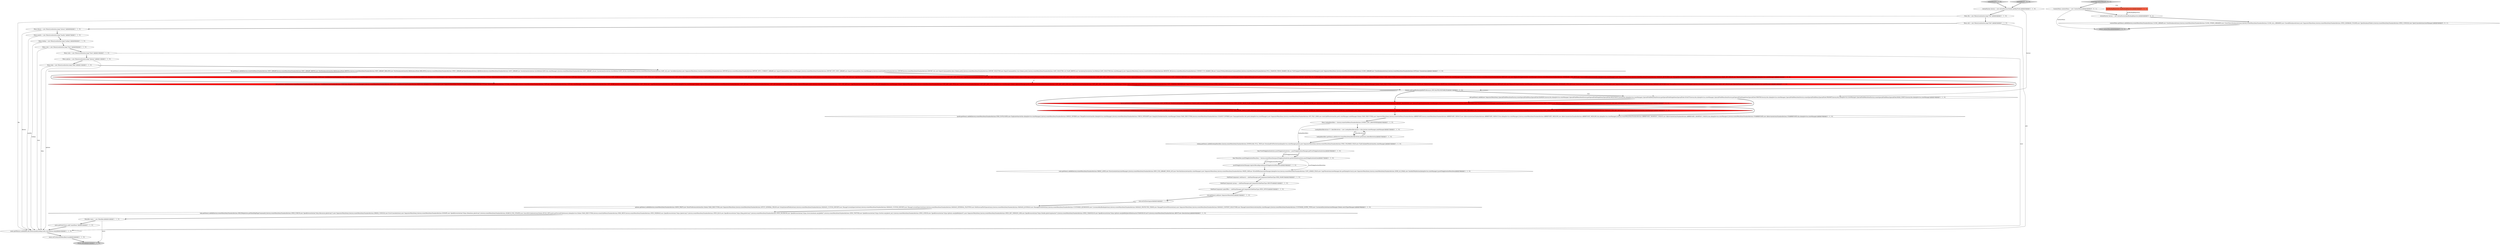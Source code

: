 digraph {
10 [style = filled, label = "Menu edit = new Menu(Localization.lang(\"Edit\"))@@@5@@@['1', '1', '0']", fillcolor = white, shape = ellipse image = "AAA0AAABBB1BBB"];
2 [style = filled, label = "view.setOnShowing(null)@@@34@@@['1', '1', '0']", fillcolor = white, shape = ellipse image = "AAA0AAABBB1BBB"];
25 [style = filled, label = "Menu lookupIdentifiers = factory.createSubMenu(StandardActions.LOOKUP_DOC_IDENTIFIER)@@@20@@@['1', '1', '0']", fillcolor = white, shape = ellipse image = "AAA0AAABBB1BBB"];
33 [style = filled, label = "ActionFactory factory = new ActionFactory(Globals.getKeyPrefs())@@@3@@@['1', '1', '0']", fillcolor = white, shape = ellipse image = "AAA0AAABBB1BBB"];
40 [style = filled, label = "ActionFactory factory = new ActionFactory(keyBindingRepository)@@@4@@@['0', '0', '1']", fillcolor = white, shape = ellipse image = "AAA0AAABBB3BBB"];
20 [style = filled, label = "return menu@@@45@@@['1', '1', '0']", fillcolor = lightgray, shape = ellipse image = "AAA0AAABBB1BBB"];
6 [style = filled, label = "lookupIdentifiers.getItems().add(factory.createMenuItem(identifierAction.getAction(),identifierAction))@@@23@@@['1', '1', '0']", fillcolor = white, shape = ellipse image = "AAA0AAABBB1BBB"];
26 [style = filled, label = "MenuBar menu = new MenuBar()@@@41@@@['1', '1', '0']", fillcolor = white, shape = ellipse image = "AAA0AAABBB1BBB"];
3 [style = filled, label = "file.getItems().addAll(factory.createSubMenu(StandardActions.NEW_LIBRARY,factory.createMenuItem(StandardActions.NEW_LIBRARY_BIBTEX,new NewDatabaseAction(this,BibDatabaseMode.BIBTEX)),factory.createMenuItem(StandardActions.NEW_LIBRARY_BIBLATEX,new NewDatabaseAction(this,BibDatabaseMode.BIBLATEX))),factory.createMenuItem(StandardActions.OPEN_LIBRARY,getOpenDatabaseAction()),fileHistory,factory.createMenuItem(StandardActions.SAVE_LIBRARY,new SaveAction(SaveAction.SaveMethod.SAVE,this,stateManager)),factory.createMenuItem(StandardActions.SAVE_LIBRARY_AS,new SaveAction(SaveAction.SaveMethod.SAVE_AS,this,stateManager)),factory.createMenuItem(StandardActions.SAVE_ALL,new SaveAllAction(this)),new SeparatorMenuItem(),factory.createSubMenu(StandardActions.IMPORT,factory.createMenuItem(StandardActions.IMPORT_INTO_CURRENT_LIBRARY,new ImportCommand(this,false,stateManager)),factory.createMenuItem(StandardActions.IMPORT_INTO_NEW_LIBRARY,new ImportCommand(this,true,stateManager))),factory.createSubMenu(StandardActions.EXPORT,factory.createMenuItem(StandardActions.EXPORT_ALL,new ExportCommand(this,false,Globals.prefs)),factory.createMenuItem(StandardActions.EXPORT_SELECTED,new ExportCommand(this,true,Globals.prefs)),factory.createMenuItem(StandardActions.SAVE_SELECTED_AS_PLAIN_BIBTEX,new SaveAction(SaveAction.SaveMethod.SAVE_SELECTED,this,stateManager))),new SeparatorMenuItem(),factory.createSubMenu(StandardActions.REMOTE_DB,factory.createMenuItem(StandardActions.CONNECT_TO_SHARED_DB,new ConnectToSharedDatabaseCommand(this)),factory.createMenuItem(StandardActions.PULL_CHANGES_FROM_SHARED_DB,new PullChangesFromSharedAction(stateManager))),new SeparatorMenuItem(),factory.createMenuItem(StandardActions.CLOSE_LIBRARY,new CloseDatabaseAction()),factory.createMenuItem(StandardActions.QUIT,new CloseAction()))@@@13@@@['1', '1', '0']", fillcolor = white, shape = ellipse image = "AAA0AAABBB1BBB"];
19 [style = filled, label = "Menu options = new Menu(Localization.lang(\"Options\"))@@@11@@@['1', '1', '0']", fillcolor = white, shape = ellipse image = "AAA0AAABBB1BBB"];
9 [style = filled, label = "tools.getItems().addAll(factory.createMenuItem(StandardActions.PARSE_LATEX,new ParseLatexAction(stateManager)),factory.createMenuItem(StandardActions.NEW_SUB_LIBRARY_FROM_AUX,new NewSubLibraryAction(this,stateManager)),new SeparatorMenuItem(),factory.createMenuItem(StandardActions.WRITE_XMP,new WriteXMPAction(stateManager,dialogService)),factory.createMenuItem(StandardActions.COPY_LINKED_FILES,new CopyFilesAction(stateManager,this.getDialogService())),new SeparatorMenuItem(),factory.createMenuItem(StandardActions.SEND_AS_EMAIL,new SendAsEMailAction(dialogService,stateManager)),pushToApplicationMenuItem)@@@29@@@['1', '1', '0']", fillcolor = white, shape = ellipse image = "AAA0AAABBB1BBB"];
32 [style = filled, label = "Menu lookup = new Menu(Localization.lang(\"Lookup\"))@@@8@@@['1', '1', '0']", fillcolor = white, shape = ellipse image = "AAA0AAABBB1BBB"];
15 [style = filled, label = "edit.getItems().addAll(new SeparatorMenuItem(),SpecialFieldMenuItemFactory.createSpecialFieldMenu(SpecialField.RANKING,factory,this,dialogService,stateManager),SpecialFieldMenuItemFactory.getSpecialFieldSingleItem(SpecialField.RELEVANCE,factory,this,dialogService,stateManager),SpecialFieldMenuItemFactory.getSpecialFieldSingleItem(SpecialField.QUALITY,factory,this,dialogService,stateManager),SpecialFieldMenuItemFactory.getSpecialFieldSingleItem(SpecialField.PRINTED,factory,this,dialogService,stateManager),SpecialFieldMenuItemFactory.createSpecialFieldMenu(SpecialField.PRIORITY,factory,this,dialogService,stateManager),SpecialFieldMenuItemFactory.createSpecialFieldMenu(SpecialField.READ_STATUS,factory,this,dialogService,stateManager))@@@16@@@['1', '1', '0']", fillcolor = white, shape = ellipse image = "AAA0AAABBB1BBB"];
30 [style = filled, label = "pushToApplicationsManager.registerReconfigurable(pushToApplicationMenuItem)@@@28@@@['1', '1', '0']", fillcolor = white, shape = ellipse image = "AAA0AAABBB1BBB"];
17 [style = filled, label = "help.getItems().addAll(factory.createMenuItem(StandardActions.HELP,HelpAction.getMainHelpPageCommand()),factory.createMenuItem(StandardActions.OPEN_FORUM,new OpenBrowserAction(\"http://discourse.jabref.org/\")),new SeparatorMenuItem(),factory.createMenuItem(StandardActions.ERROR_CONSOLE,new ErrorConsoleAction()),new SeparatorMenuItem(),factory.createMenuItem(StandardActions.DONATE,new OpenBrowserAction(\"https://donations.jabref.org\")),factory.createMenuItem(StandardActions.SEARCH_FOR_UPDATES,new SearchForUpdateAction(Globals.BUILD_INFO,prefs.getVersionPreferences(),dialogService,Globals.TASK_EXECUTOR)),factory.createSubMenu(StandardActions.WEB_MENU,factory.createMenuItem(StandardActions.OPEN_WEBPAGE,new OpenBrowserAction(\"https://jabref.org/\")),factory.createMenuItem(StandardActions.OPEN_BLOG,new OpenBrowserAction(\"https://blog.jabref.org/\")),factory.createMenuItem(StandardActions.OPEN_FACEBOOK,new OpenBrowserAction(\"https://www.facebook.com/JabRef/\")),factory.createMenuItem(StandardActions.OPEN_TWITTER,new OpenBrowserAction(\"https://twitter.com/jabref_org\")),factory.createMenuItem(StandardActions.OPEN_GITHUB,new OpenBrowserAction(\"https://github.com/JabRef/jabref\")),new SeparatorMenuItem(),factory.createMenuItem(StandardActions.OPEN_DEV_VERSION_LINK,new OpenBrowserAction(\"https://builds.jabref.org/master/\")),factory.createMenuItem(StandardActions.OPEN_CHANGELOG,new OpenBrowserAction(\"https://github.com/JabRef/jabref/blob/master/CHANGELOG.md\"))),factory.createMenuItem(StandardActions.ABOUT,new AboutAction()))@@@40@@@['1', '1', '0']", fillcolor = white, shape = ellipse image = "AAA0AAABBB1BBB"];
41 [style = filled, label = "contextMenu.getItems().addAll(factory.createMenuItem(StandardActions.CLOSE_LIBRARY,new CloseDatabaseAction()),factory.createMenuItem(StandardActions.CLOSE_OTHER_LIBRARIES,new CloseOthersDatabaseAction()),factory.createMenuItem(StandardActions.CLOSE_ALL_LIBRARIES,new CloseAllDatabaseAction()),new SeparatorMenuItem(),factory.createMenuItem(StandardActions.OPEN_DATABASE_FOLDER,new OpenDatabaseFolder()),factory.createMenuItem(StandardActions.OPEN_CONSOLE,new OpenConsoleAction(stateManager)))@@@5@@@['0', '0', '1']", fillcolor = white, shape = ellipse image = "AAA0AAABBB3BBB"];
18 [style = filled, label = "Menu file = new Menu(Localization.lang(\"File\"))@@@4@@@['1', '1', '0']", fillcolor = white, shape = ellipse image = "AAA0AAABBB1BBB"];
45 [style = filled, label = "createTabContextMenu['0', '0', '1']", fillcolor = lightgray, shape = diamond image = "AAA0AAABBB3BBB"];
1 [style = filled, label = "SidePaneComponent groups = sidePaneManager.getComponent(SidePaneType.GROUPS)@@@31@@@['1', '1', '0']", fillcolor = white, shape = ellipse image = "AAA0AAABBB1BBB"];
31 [style = filled, label = "options.getItems().addAll(factory.createMenuItem(StandardActions.SHOW_PREFS,new ShowPreferencesAction(this,Globals.TASK_EXECUTOR)),new SeparatorMenuItem(),factory.createMenuItem(StandardActions.SETUP_GENERAL_FIELDS,new SetupGeneralFieldsAction()),factory.createMenuItem(StandardActions.MANAGE_CUSTOM_IMPORTS,new ManageCustomImportsAction()),factory.createMenuItem(StandardActions.MANAGE_CUSTOM_EXPORTS,new ManageCustomExportsAction()),factory.createMenuItem(StandardActions.MANAGE_EXTERNAL_FILETYPES,new EditExternalFileTypesAction()),factory.createMenuItem(StandardActions.MANAGE_JOURNALS,new ManageJournalsAction()),factory.createMenuItem(StandardActions.CUSTOMIZE_KEYBINDING,new CustomizeKeyBindingAction()),factory.createMenuItem(StandardActions.MANAGE_PROTECTED_TERMS,new ManageProtectedTermsAction()),new SeparatorMenuItem(),factory.createMenuItem(StandardActions.MANAGE_CONTENT_SELECTORS,new ManageContentSelectorAction(this,stateManager)),factory.createMenuItem(StandardActions.CUSTOMIZE_ENTRY_TYPES,new CustomizeEntryAction(stateManager,Globals.entryTypesManager)))@@@39@@@['1', '1', '0']", fillcolor = white, shape = ellipse image = "AAA0AAABBB1BBB"];
42 [style = filled, label = "return contextMenu@@@6@@@['0', '0', '1']", fillcolor = lightgray, shape = ellipse image = "AAA0AAABBB3BBB"];
8 [style = filled, label = "SidePaneComponent webSearch = sidePaneManager.getComponent(SidePaneType.WEB_SEARCH)@@@30@@@['1', '1', '0']", fillcolor = white, shape = ellipse image = "AAA0AAABBB1BBB"];
44 [style = filled, label = "ContextMenu contextMenu = new ContextMenu()@@@3@@@['0', '0', '1']", fillcolor = white, shape = ellipse image = "AAA0AAABBB3BBB"];
27 [style = filled, label = "Globals.prefs.getBoolean(JabRefPreferences.SPECIALFIELDSENABLED)@@@15@@@['1', '1', '0']", fillcolor = white, shape = diamond image = "AAA0AAABBB1BBB"];
34 [style = filled, label = "menu.getStyleClass().add(\"mainMenu\")@@@42@@@['1', '1', '0']", fillcolor = white, shape = ellipse image = "AAA0AAABBB1BBB"];
22 [style = filled, label = "Menu help = new Menu(Localization.lang(\"Help\"))@@@12@@@['1', '1', '0']", fillcolor = white, shape = ellipse image = "AAA0AAABBB1BBB"];
24 [style = filled, label = "menu.setUseSystemMenuBar(true)@@@44@@@['1', '1', '0']", fillcolor = white, shape = ellipse image = "AAA0AAABBB1BBB"];
7 [style = filled, label = "lookup.getItems().addAll(lookupIdentifiers,factory.createMenuItem(StandardActions.DOWNLOAD_FULL_TEXT,new DownloadFullTextAction(dialogService,stateManager,prefs)),new SeparatorMenuItem(),factory.createMenuItem(StandardActions.FIND_UNLINKED_FILES,new FindUnlinkedFilesAction(this,stateManager)))@@@25@@@['1', '1', '0']", fillcolor = white, shape = ellipse image = "AAA0AAABBB1BBB"];
36 [style = filled, label = "menu.getMenus().addAll(file,edit,library,quality,lookup,tools,view,options,help)@@@43@@@['1', '1', '0']", fillcolor = white, shape = ellipse image = "AAA0AAABBB1BBB"];
16 [style = filled, label = "final MenuItem pushToApplicationMenuItem = factory.createMenuItem(pushToApplicationAction.getActionInformation(),pushToApplicationAction)@@@27@@@['1', '1', '0']", fillcolor = white, shape = ellipse image = "AAA0AAABBB1BBB"];
37 [style = filled, label = "library.getItems().addAll(factory.createMenuItem(StandardActions.NEW_ENTRY,new NewEntryAction(this,dialogService,Globals.prefs,stateManager)),factory.createMenuItem(StandardActions.NEW_ENTRY_FROM_PLAIN_TEXT,new ExtractBibtexAction(stateManager)),factory.createMenuItem(StandardActions.DELETE_ENTRY,new EditAction(StandardActions.DELETE_ENTRY,this,stateManager)),new SeparatorMenuItem(),factory.createMenuItem(StandardActions.LIBRARY_PROPERTIES,new LibraryPropertiesAction(this,stateManager)),factory.createMenuItem(StandardActions.EDIT_PREAMBLE,new PreambleEditor(stateManager,undoManager,this.getDialogService())),factory.createMenuItem(StandardActions.EDIT_STRINGS,new BibtexStringEditorAction(stateManager)),factory.createMenuItem(StandardActions.MANAGE_CITE_KEY_PATTERNS,new CitationKeyPatternAction(this,stateManager)))@@@18@@@['0', '1', '0']", fillcolor = red, shape = ellipse image = "AAA1AAABBB2BBB"];
14 [style = filled, label = "quality.getItems().addAll(factory.createMenuItem(StandardActions.FIND_DUPLICATES,new DuplicateSearch(this,dialogService,stateManager)),factory.createMenuItem(StandardActions.MERGE_ENTRIES,new MergeEntriesAction(this,dialogService,stateManager)),factory.createMenuItem(StandardActions.CHECK_INTEGRITY,new IntegrityCheckAction(this,stateManager,Globals.TASK_EXECUTOR)),factory.createMenuItem(StandardActions.CLEANUP_ENTRIES,new CleanupAction(this,this.prefs,dialogService,stateManager)),new SeparatorMenuItem(),factory.createMenuItem(StandardActions.SET_FILE_LINKS,new AutoLinkFilesAction(this,prefs,stateManager,undoManager,Globals.TASK_EXECUTOR)),new SeparatorMenuItem(),factory.createSubMenu(StandardActions.ABBREVIATE,factory.createMenuItem(StandardActions.ABBREVIATE_DEFAULT,new AbbreviateAction(StandardActions.ABBREVIATE_DEFAULT,this,dialogService,stateManager)),factory.createMenuItem(StandardActions.ABBREVIATE_MEDLINE,new AbbreviateAction(StandardActions.ABBREVIATE_MEDLINE,this,dialogService,stateManager)),factory.createMenuItem(StandardActions.ABBREVIATE_SHORTEST_UNIQUE,new AbbreviateAction(StandardActions.ABBREVIATE_SHORTEST_UNIQUE,this,dialogService,stateManager))),factory.createMenuItem(StandardActions.UNABBREVIATE,new AbbreviateAction(StandardActions.UNABBREVIATE,this,dialogService,stateManager)))@@@19@@@['1', '1', '0']", fillcolor = white, shape = ellipse image = "AAA0AAABBB1BBB"];
23 [style = filled, label = "Menu quality = new Menu(Localization.lang(\"Quality\"))@@@7@@@['1', '1', '0']", fillcolor = white, shape = ellipse image = "AAA0AAABBB1BBB"];
29 [style = filled, label = "final PushToApplicationAction pushToApplicationAction = pushToApplicationsManager.getPushToApplicationAction()@@@26@@@['1', '1', '0']", fillcolor = white, shape = ellipse image = "AAA0AAABBB1BBB"];
13 [style = filled, label = "Menu library = new Menu(Localization.lang(\"Library\"))@@@6@@@['1', '1', '0']", fillcolor = white, shape = ellipse image = "AAA0AAABBB1BBB"];
11 [style = filled, label = "Menu view = new Menu(Localization.lang(\"View\"))@@@9@@@['1', '1', '0']", fillcolor = white, shape = ellipse image = "AAA0AAABBB1BBB"];
38 [style = filled, label = "edit.getItems().addAll(factory.createMenuItem(StandardActions.UNDO,new UndoRedoAction(StandardActions.UNDO,this,dialogService,stateManager)),factory.createMenuItem(StandardActions.REDO,new UndoRedoAction(StandardActions.REDO,this,dialogService,stateManager)),new SeparatorMenuItem(),factory.createMenuItem(StandardActions.CUT,new EditAction(StandardActions.CUT,this,stateManager)),factory.createMenuItem(StandardActions.COPY,new EditAction(StandardActions.COPY,this,stateManager)),factory.createSubMenu(StandardActions.COPY_MORE,factory.createMenuItem(StandardActions.COPY_TITLE,new CopyMoreAction(StandardActions.COPY_TITLE,dialogService,stateManager,Globals.clipboardManager,prefs)),factory.createMenuItem(StandardActions.COPY_KEY,new CopyMoreAction(StandardActions.COPY_KEY,dialogService,stateManager,Globals.clipboardManager,prefs)),factory.createMenuItem(StandardActions.COPY_CITE_KEY,new CopyMoreAction(StandardActions.COPY_CITE_KEY,dialogService,stateManager,Globals.clipboardManager,prefs)),factory.createMenuItem(StandardActions.COPY_KEY_AND_TITLE,new CopyMoreAction(StandardActions.COPY_KEY_AND_TITLE,dialogService,stateManager,Globals.clipboardManager,prefs)),factory.createMenuItem(StandardActions.COPY_KEY_AND_LINK,new CopyMoreAction(StandardActions.COPY_KEY_AND_LINK,dialogService,stateManager,Globals.clipboardManager,prefs)),factory.createMenuItem(StandardActions.COPY_CITATION_PREVIEW,new CopyCitationAction(CitationStyleOutputFormat.HTML,dialogService,stateManager,Globals.clipboardManager,prefs.getPreviewPreferences())),factory.createMenuItem(StandardActions.EXPORT_SELECTED_TO_CLIPBOARD,new ExportToClipboardAction(this,dialogService,Globals.exportFactory,Globals.clipboardManager,Globals.TASK_EXECUTOR))),factory.createMenuItem(StandardActions.PASTE,new EditAction(StandardActions.PASTE,this,stateManager)),new SeparatorMenuItem(),factory.createMenuItem(StandardActions.REPLACE_ALL,new ReplaceStringAction(this,stateManager)),factory.createMenuItem(StandardActions.GENERATE_CITE_KEYS,new GenerateCitationKeyAction(this,dialogService,stateManager)),new SeparatorMenuItem(),factory.createMenuItem(StandardActions.MANAGE_KEYWORDS,new ManageKeywordsAction(stateManager)),factory.createMenuItem(StandardActions.MASS_SET_FIELDS,new MassSetFieldsAction(stateManager,dialogService,undoManager)))@@@14@@@['0', '1', '0']", fillcolor = red, shape = ellipse image = "AAA1AAABBB2BBB"];
43 [style = filled, label = "KeyBindingRepository keyBindingRepository@@@2@@@['0', '0', '1']", fillcolor = tomato, shape = box image = "AAA0AAABBB3BBB"];
21 [style = filled, label = "view.getItems().add(new SeparatorMenuItem())@@@33@@@['1', '1', '0']", fillcolor = white, shape = ellipse image = "AAA0AAABBB1BBB"];
4 [style = filled, label = "LookupIdentifierAction<?> identifierAction = new LookupIdentifierAction<>(this,fetcher,stateManager,undoManager)@@@22@@@['1', '1', '0']", fillcolor = white, shape = ellipse image = "AAA0AAABBB1BBB"];
39 [style = filled, label = "createMenu['0', '1', '0']", fillcolor = lightgray, shape = diamond image = "AAA0AAABBB2BBB"];
35 [style = filled, label = "createMenu['1', '0', '0']", fillcolor = lightgray, shape = diamond image = "AAA0AAABBB1BBB"];
5 [style = filled, label = "edit.getItems().addAll(factory.createMenuItem(StandardActions.UNDO,new UndoRedoAction(StandardActions.UNDO,this,dialogService,stateManager)),factory.createMenuItem(StandardActions.REDO,new UndoRedoAction(StandardActions.REDO,this,dialogService,stateManager)),new SeparatorMenuItem(),factory.createMenuItem(StandardActions.CUT,new EditAction(StandardActions.CUT,this,stateManager)),factory.createMenuItem(StandardActions.COPY,new EditAction(StandardActions.COPY,this,stateManager)),factory.createSubMenu(StandardActions.COPY_MORE,factory.createMenuItem(StandardActions.COPY_TITLE,new CopyMoreAction(StandardActions.COPY_TITLE,dialogService,stateManager,Globals.clipboardManager,prefs)),factory.createMenuItem(StandardActions.COPY_KEY,new CopyMoreAction(StandardActions.COPY_KEY,dialogService,stateManager,Globals.clipboardManager,prefs)),factory.createMenuItem(StandardActions.COPY_CITE_KEY,new CopyMoreAction(StandardActions.COPY_CITE_KEY,dialogService,stateManager,Globals.clipboardManager,prefs)),factory.createMenuItem(StandardActions.COPY_KEY_AND_TITLE,new CopyMoreAction(StandardActions.COPY_KEY_AND_TITLE,dialogService,stateManager,Globals.clipboardManager,prefs)),factory.createMenuItem(StandardActions.COPY_KEY_AND_LINK,new CopyMoreAction(StandardActions.COPY_KEY_AND_LINK,dialogService,stateManager,Globals.clipboardManager,prefs)),factory.createMenuItem(StandardActions.COPY_CITATION_PREVIEW,new CopyCitationAction(CitationStyleOutputFormat.HTML,dialogService,stateManager,Globals.clipboardManager,prefs.getPreviewPreferences())),factory.createMenuItem(StandardActions.EXPORT_SELECTED_TO_CLIPBOARD,new ExportToClipboardAction(this,dialogService,Globals.exportFactory,Globals.clipboardManager,Globals.TASK_EXECUTOR))),factory.createMenuItem(StandardActions.PASTE,new EditAction(StandardActions.PASTE,this,stateManager)),new SeparatorMenuItem(),factory.createMenuItem(StandardActions.REPLACE_ALL,new ReplaceStringAction(this,stateManager)),factory.createMenuItem(StandardActions.GENERATE_CITE_KEYS,new GenerateBibtexKeyAction(this,dialogService,stateManager)),new SeparatorMenuItem(),factory.createMenuItem(StandardActions.MANAGE_KEYWORDS,new ManageKeywordsAction(stateManager)),factory.createMenuItem(StandardActions.MASS_SET_FIELDS,new MassSetFieldsAction(stateManager,dialogService,undoManager)))@@@14@@@['1', '0', '0']", fillcolor = red, shape = ellipse image = "AAA1AAABBB1BBB"];
0 [style = filled, label = "SidePaneComponent openOffice = sidePaneManager.getComponent(SidePaneType.OPEN_OFFICE)@@@32@@@['1', '1', '0']", fillcolor = white, shape = ellipse image = "AAA0AAABBB1BBB"];
12 [style = filled, label = "library.getItems().addAll(factory.createMenuItem(StandardActions.NEW_ENTRY,new NewEntryAction(this,dialogService,Globals.prefs,stateManager)),factory.createMenuItem(StandardActions.NEW_ENTRY_FROM_PLAIN_TEXT,new ExtractBibtexAction(stateManager)),factory.createMenuItem(StandardActions.DELETE_ENTRY,new EditAction(StandardActions.DELETE_ENTRY,this,stateManager)),new SeparatorMenuItem(),factory.createMenuItem(StandardActions.LIBRARY_PROPERTIES,new LibraryPropertiesAction(this,stateManager)),factory.createMenuItem(StandardActions.EDIT_PREAMBLE,new PreambleEditor(stateManager,undoManager,this.getDialogService())),factory.createMenuItem(StandardActions.EDIT_STRINGS,new BibtexStringEditorAction(stateManager)),factory.createMenuItem(StandardActions.MANAGE_CITE_KEY_PATTERNS,new BibtexKeyPatternAction(this,stateManager)))@@@18@@@['1', '0', '0']", fillcolor = red, shape = ellipse image = "AAA1AAABBB1BBB"];
28 [style = filled, label = "Menu tools = new Menu(Localization.lang(\"Tools\"))@@@10@@@['1', '1', '0']", fillcolor = white, shape = ellipse image = "AAA0AAABBB1BBB"];
11->28 [style = bold, label=""];
23->36 [style = solid, label="quality"];
17->26 [style = bold, label=""];
14->25 [style = bold, label=""];
12->37 [style = dashed, label="0"];
27->12 [style = bold, label=""];
33->15 [style = solid, label="factory"];
44->42 [style = solid, label="contextMenu"];
4->6 [style = bold, label=""];
26->20 [style = solid, label="menu"];
32->36 [style = solid, label="lookup"];
26->34 [style = bold, label=""];
19->36 [style = solid, label="options"];
35->33 [style = bold, label=""];
44->40 [style = bold, label=""];
23->32 [style = bold, label=""];
25->4 [style = bold, label=""];
38->27 [style = bold, label=""];
29->16 [style = solid, label="pushToApplicationAction"];
16->9 [style = solid, label="pushToApplicationMenuItem"];
30->9 [style = bold, label=""];
0->21 [style = bold, label=""];
1->0 [style = bold, label=""];
27->15 [style = dotted, label="true"];
3->38 [style = bold, label=""];
9->8 [style = bold, label=""];
45->44 [style = bold, label=""];
27->15 [style = bold, label=""];
2->31 [style = bold, label=""];
39->33 [style = bold, label=""];
21->2 [style = bold, label=""];
24->20 [style = bold, label=""];
22->3 [style = bold, label=""];
8->1 [style = bold, label=""];
6->4 [style = bold, label=""];
37->14 [style = bold, label=""];
27->37 [style = bold, label=""];
3->5 [style = bold, label=""];
10->36 [style = solid, label="edit"];
36->24 [style = bold, label=""];
11->36 [style = solid, label="view"];
18->10 [style = bold, label=""];
10->13 [style = bold, label=""];
33->18 [style = bold, label=""];
18->36 [style = solid, label="file"];
13->36 [style = solid, label="library"];
16->30 [style = bold, label=""];
34->36 [style = bold, label=""];
4->6 [style = solid, label="identifierAction"];
40->41 [style = bold, label=""];
12->14 [style = bold, label=""];
28->19 [style = bold, label=""];
13->23 [style = bold, label=""];
16->30 [style = solid, label="pushToApplicationMenuItem"];
22->36 [style = solid, label="help"];
5->38 [style = dashed, label="0"];
28->36 [style = solid, label="tools"];
15->12 [style = bold, label=""];
5->27 [style = bold, label=""];
31->17 [style = bold, label=""];
6->7 [style = bold, label=""];
32->11 [style = bold, label=""];
15->37 [style = bold, label=""];
19->22 [style = bold, label=""];
29->16 [style = bold, label=""];
43->40 [style = solid, label="keyBindingRepository"];
41->42 [style = bold, label=""];
45->43 [style = dotted, label="true"];
25->7 [style = solid, label="lookupIdentifiers"];
7->29 [style = bold, label=""];
}
